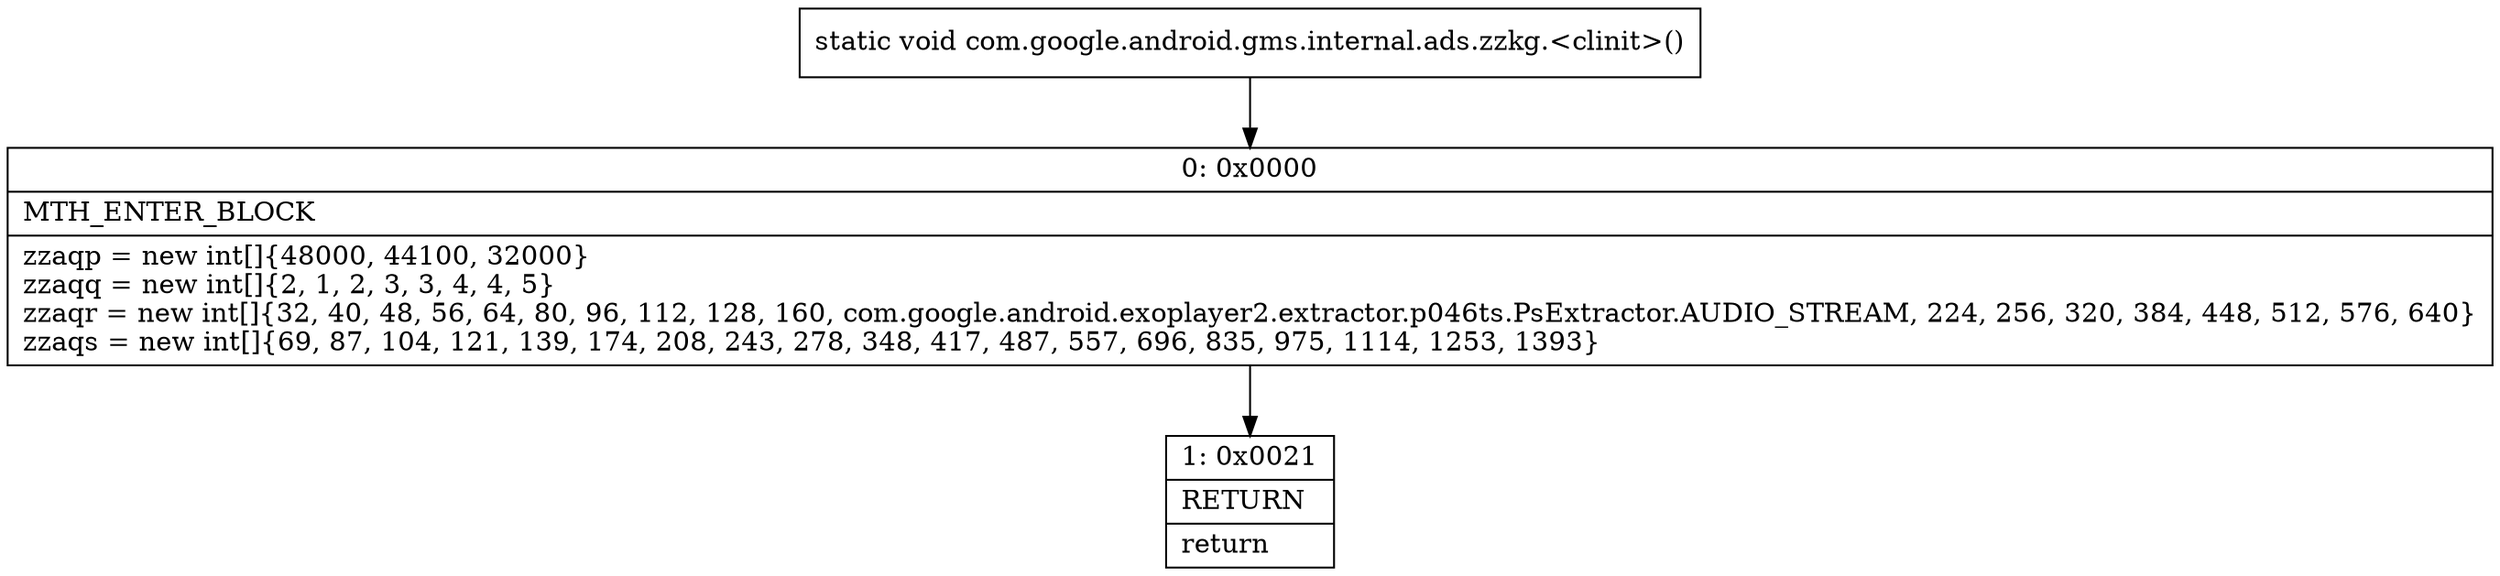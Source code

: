 digraph "CFG forcom.google.android.gms.internal.ads.zzkg.\<clinit\>()V" {
Node_0 [shape=record,label="{0\:\ 0x0000|MTH_ENTER_BLOCK\l|zzaqp = new int[]\{48000, 44100, 32000\}\lzzaqq = new int[]\{2, 1, 2, 3, 3, 4, 4, 5\}\lzzaqr = new int[]\{32, 40, 48, 56, 64, 80, 96, 112, 128, 160, com.google.android.exoplayer2.extractor.p046ts.PsExtractor.AUDIO_STREAM, 224, 256, 320, 384, 448, 512, 576, 640\}\lzzaqs = new int[]\{69, 87, 104, 121, 139, 174, 208, 243, 278, 348, 417, 487, 557, 696, 835, 975, 1114, 1253, 1393\}\l}"];
Node_1 [shape=record,label="{1\:\ 0x0021|RETURN\l|return\l}"];
MethodNode[shape=record,label="{static void com.google.android.gms.internal.ads.zzkg.\<clinit\>() }"];
MethodNode -> Node_0;
Node_0 -> Node_1;
}

